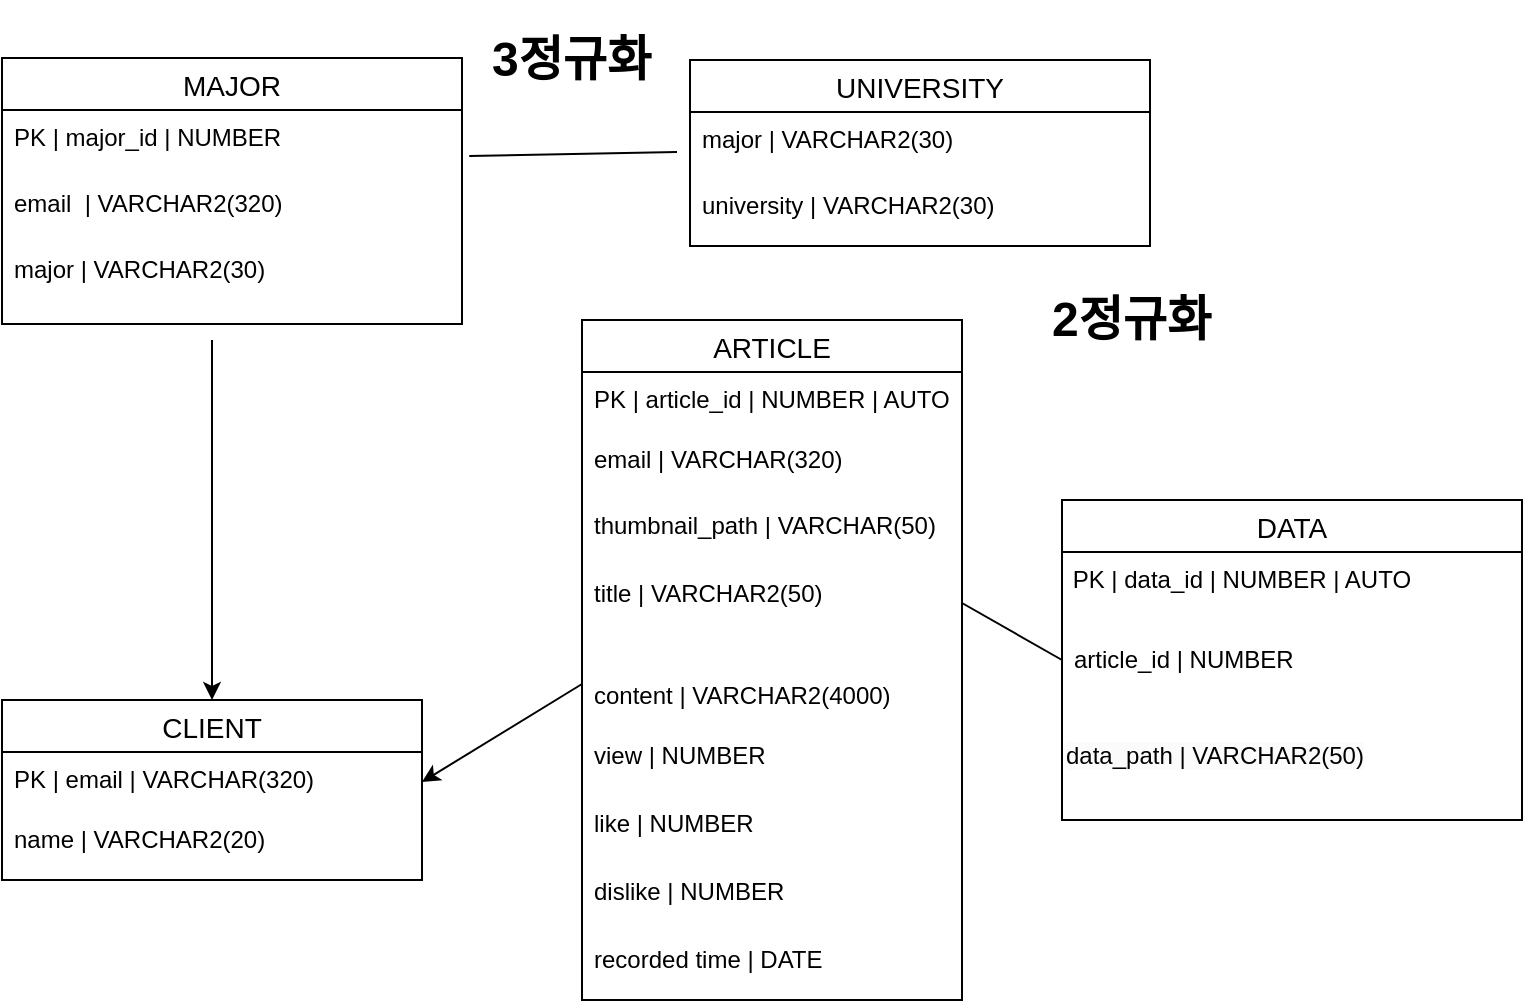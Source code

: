 <mxfile version="22.1.4" type="github">
  <diagram name="페이지-1" id="d6vBU8dQ3OIi_ZeA8_BH">
    <mxGraphModel dx="1050" dy="534" grid="1" gridSize="10" guides="1" tooltips="1" connect="1" arrows="1" fold="1" page="1" pageScale="1" pageWidth="827" pageHeight="1169" math="0" shadow="0">
      <root>
        <mxCell id="0" />
        <mxCell id="1" parent="0" />
        <mxCell id="alfVSQqw5zvKO4nv5Tz3-42" value="CLIENT" style="swimlane;fontStyle=0;childLayout=stackLayout;horizontal=1;startSize=26;horizontalStack=0;resizeParent=1;resizeParentMax=0;resizeLast=0;collapsible=1;marginBottom=0;align=center;fontSize=14;" parent="1" vertex="1">
          <mxGeometry x="70" y="350" width="210" height="90" as="geometry" />
        </mxCell>
        <mxCell id="alfVSQqw5zvKO4nv5Tz3-44" value="PK | email | VARCHAR(320)" style="text;strokeColor=none;fillColor=none;spacingLeft=4;spacingRight=4;overflow=hidden;rotatable=0;points=[[0,0.5],[1,0.5]];portConstraint=eastwest;fontSize=12;whiteSpace=wrap;html=1;" parent="alfVSQqw5zvKO4nv5Tz3-42" vertex="1">
          <mxGeometry y="26" width="210" height="30" as="geometry" />
        </mxCell>
        <mxCell id="QD3MnkhuZayKxs5UsDuF-3" value="name | VARCHAR2(20)" style="text;strokeColor=none;fillColor=none;spacingLeft=4;spacingRight=4;overflow=hidden;rotatable=0;points=[[0,0.5],[1,0.5]];portConstraint=eastwest;fontSize=12;whiteSpace=wrap;html=1;" parent="alfVSQqw5zvKO4nv5Tz3-42" vertex="1">
          <mxGeometry y="56" width="210" height="34" as="geometry" />
        </mxCell>
        <mxCell id="alfVSQqw5zvKO4nv5Tz3-58" value="ARTICLE" style="swimlane;fontStyle=0;childLayout=stackLayout;horizontal=1;startSize=26;horizontalStack=0;resizeParent=1;resizeParentMax=0;resizeLast=0;collapsible=1;marginBottom=0;align=center;fontSize=14;" parent="1" vertex="1">
          <mxGeometry x="360" y="160" width="190" height="340" as="geometry" />
        </mxCell>
        <mxCell id="alfVSQqw5zvKO4nv5Tz3-60" value="PK | article_id | NUMBER | AUTO" style="text;strokeColor=none;fillColor=none;spacingLeft=4;spacingRight=4;overflow=hidden;rotatable=0;points=[[0,0.5],[1,0.5]];portConstraint=eastwest;fontSize=12;whiteSpace=wrap;html=1;" parent="alfVSQqw5zvKO4nv5Tz3-58" vertex="1">
          <mxGeometry y="26" width="190" height="30" as="geometry" />
        </mxCell>
        <mxCell id="alfVSQqw5zvKO4nv5Tz3-59" value="email | VARCHAR(320)" style="text;strokeColor=none;fillColor=none;spacingLeft=4;spacingRight=4;overflow=hidden;rotatable=0;points=[[0,0.5],[1,0.5]];portConstraint=eastwest;fontSize=12;whiteSpace=wrap;html=1;" parent="alfVSQqw5zvKO4nv5Tz3-58" vertex="1">
          <mxGeometry y="56" width="190" height="33" as="geometry" />
        </mxCell>
        <mxCell id="uUUG_a216R064YyXESs9-3" value="thumbnail_path | VARCHAR(50)" style="text;strokeColor=none;fillColor=none;spacingLeft=4;spacingRight=4;overflow=hidden;rotatable=0;points=[[0,0.5],[1,0.5]];portConstraint=eastwest;fontSize=12;whiteSpace=wrap;html=1;" vertex="1" parent="alfVSQqw5zvKO4nv5Tz3-58">
          <mxGeometry y="89" width="190" height="34" as="geometry" />
        </mxCell>
        <mxCell id="alfVSQqw5zvKO4nv5Tz3-61" value="title | VARCHAR2(50)" style="text;strokeColor=none;fillColor=none;spacingLeft=4;spacingRight=4;overflow=hidden;rotatable=0;points=[[0,0.5],[1,0.5]];portConstraint=eastwest;fontSize=12;whiteSpace=wrap;html=1;" parent="alfVSQqw5zvKO4nv5Tz3-58" vertex="1">
          <mxGeometry y="123" width="190" height="37" as="geometry" />
        </mxCell>
        <mxCell id="alfVSQqw5zvKO4nv5Tz3-62" value="&lt;br&gt;content | VARCHAR2(4000)" style="text;strokeColor=none;fillColor=none;spacingLeft=4;spacingRight=4;overflow=hidden;rotatable=0;points=[[0,0.5],[1,0.5]];portConstraint=eastwest;fontSize=12;whiteSpace=wrap;html=1;" parent="alfVSQqw5zvKO4nv5Tz3-58" vertex="1">
          <mxGeometry y="160" width="190" height="44" as="geometry" />
        </mxCell>
        <mxCell id="QD3MnkhuZayKxs5UsDuF-1" value="view | NUMBER" style="text;strokeColor=none;fillColor=none;spacingLeft=4;spacingRight=4;overflow=hidden;rotatable=0;points=[[0,0.5],[1,0.5]];portConstraint=eastwest;fontSize=12;whiteSpace=wrap;html=1;" parent="alfVSQqw5zvKO4nv5Tz3-58" vertex="1">
          <mxGeometry y="204" width="190" height="34" as="geometry" />
        </mxCell>
        <mxCell id="uUUG_a216R064YyXESs9-4" value="like | NUMBER" style="text;strokeColor=none;fillColor=none;spacingLeft=4;spacingRight=4;overflow=hidden;rotatable=0;points=[[0,0.5],[1,0.5]];portConstraint=eastwest;fontSize=12;whiteSpace=wrap;html=1;" vertex="1" parent="alfVSQqw5zvKO4nv5Tz3-58">
          <mxGeometry y="238" width="190" height="34" as="geometry" />
        </mxCell>
        <mxCell id="uUUG_a216R064YyXESs9-13" value="dislike | NUMBER" style="text;strokeColor=none;fillColor=none;spacingLeft=4;spacingRight=4;overflow=hidden;rotatable=0;points=[[0,0.5],[1,0.5]];portConstraint=eastwest;fontSize=12;whiteSpace=wrap;html=1;" vertex="1" parent="alfVSQqw5zvKO4nv5Tz3-58">
          <mxGeometry y="272" width="190" height="34" as="geometry" />
        </mxCell>
        <mxCell id="uUUG_a216R064YyXESs9-2" value="recorded time&amp;nbsp;| DATE" style="text;strokeColor=none;fillColor=none;spacingLeft=4;spacingRight=4;overflow=hidden;rotatable=0;points=[[0,0.5],[1,0.5]];portConstraint=eastwest;fontSize=12;whiteSpace=wrap;html=1;" vertex="1" parent="alfVSQqw5zvKO4nv5Tz3-58">
          <mxGeometry y="306" width="190" height="34" as="geometry" />
        </mxCell>
        <mxCell id="alfVSQqw5zvKO4nv5Tz3-78" value="MAJOR" style="swimlane;fontStyle=0;childLayout=stackLayout;horizontal=1;startSize=26;horizontalStack=0;resizeParent=1;resizeParentMax=0;resizeLast=0;collapsible=1;marginBottom=0;align=center;fontSize=14;" parent="1" vertex="1">
          <mxGeometry x="70" y="29" width="230" height="133" as="geometry" />
        </mxCell>
        <mxCell id="QD3MnkhuZayKxs5UsDuF-19" value="PK | major_id | NUMBER" style="text;strokeColor=none;fillColor=none;spacingLeft=4;spacingRight=4;overflow=hidden;rotatable=0;points=[[0,0.5],[1,0.5]];portConstraint=eastwest;fontSize=12;whiteSpace=wrap;html=1;" parent="alfVSQqw5zvKO4nv5Tz3-78" vertex="1">
          <mxGeometry y="26" width="230" height="33" as="geometry" />
        </mxCell>
        <mxCell id="alfVSQqw5zvKO4nv5Tz3-81" value="email&amp;nbsp; | VARCHAR2(320)" style="text;strokeColor=none;fillColor=none;spacingLeft=4;spacingRight=4;overflow=hidden;rotatable=0;points=[[0,0.5],[1,0.5]];portConstraint=eastwest;fontSize=12;whiteSpace=wrap;html=1;" parent="alfVSQqw5zvKO4nv5Tz3-78" vertex="1">
          <mxGeometry y="59" width="230" height="33" as="geometry" />
        </mxCell>
        <mxCell id="alfVSQqw5zvKO4nv5Tz3-80" value="major | VARCHAR2(30)" style="text;strokeColor=none;fillColor=none;spacingLeft=4;spacingRight=4;overflow=hidden;rotatable=0;points=[[0,0.5],[1,0.5]];portConstraint=eastwest;fontSize=12;whiteSpace=wrap;html=1;" parent="alfVSQqw5zvKO4nv5Tz3-78" vertex="1">
          <mxGeometry y="92" width="230" height="41" as="geometry" />
        </mxCell>
        <mxCell id="sFbNHhDB6Lq2KN_EqUX_-7" value="&lt;h1&gt;3정규화&lt;/h1&gt;" style="text;html=1;strokeColor=none;fillColor=none;spacing=5;spacingTop=-20;whiteSpace=wrap;overflow=hidden;rounded=0;" parent="1" vertex="1">
          <mxGeometry x="310" y="10" width="130" height="66" as="geometry" />
        </mxCell>
        <mxCell id="sFbNHhDB6Lq2KN_EqUX_-8" value="&lt;h1&gt;2정규화&lt;/h1&gt;&lt;div&gt;부분 종속성인&amp;nbsp;&lt;/div&gt;" style="text;html=1;strokeColor=none;fillColor=none;spacing=5;spacingTop=-20;whiteSpace=wrap;overflow=hidden;rounded=0;" parent="1" vertex="1">
          <mxGeometry x="590" y="140" width="140" height="50" as="geometry" />
        </mxCell>
        <mxCell id="QD3MnkhuZayKxs5UsDuF-7" value="DATA" style="swimlane;fontStyle=0;childLayout=stackLayout;horizontal=1;startSize=26;horizontalStack=0;resizeParent=1;resizeParentMax=0;resizeLast=0;collapsible=1;marginBottom=0;align=center;fontSize=14;" parent="1" vertex="1">
          <mxGeometry x="600" y="250" width="230" height="160" as="geometry" />
        </mxCell>
        <mxCell id="QD3MnkhuZayKxs5UsDuF-10" value="&amp;nbsp;PK | data_id | NUMBER | AUTO" style="text;whiteSpace=wrap;html=1;" parent="QD3MnkhuZayKxs5UsDuF-7" vertex="1">
          <mxGeometry y="26" width="230" height="40" as="geometry" />
        </mxCell>
        <mxCell id="QD3MnkhuZayKxs5UsDuF-8" value="article_id | NUMBER" style="text;strokeColor=none;fillColor=none;spacingLeft=4;spacingRight=4;overflow=hidden;rotatable=0;points=[[0,0.5],[1,0.5]];portConstraint=eastwest;fontSize=12;whiteSpace=wrap;html=1;" parent="QD3MnkhuZayKxs5UsDuF-7" vertex="1">
          <mxGeometry y="66" width="230" height="34" as="geometry" />
        </mxCell>
        <mxCell id="QD3MnkhuZayKxs5UsDuF-11" value="&lt;br&gt;&lt;span style=&quot;color: rgb(0, 0, 0); font-family: Helvetica; font-size: 12px; font-style: normal; font-variant-ligatures: normal; font-variant-caps: normal; font-weight: 400; letter-spacing: normal; orphans: 2; text-align: left; text-indent: 0px; text-transform: none; widows: 2; word-spacing: 0px; -webkit-text-stroke-width: 0px; background-color: rgb(251, 251, 251); text-decoration-thickness: initial; text-decoration-style: initial; text-decoration-color: initial; float: none; display: inline !important;&quot;&gt;data_path | VARCHAR2(50)&lt;/span&gt;" style="text;whiteSpace=wrap;html=1;" parent="QD3MnkhuZayKxs5UsDuF-7" vertex="1">
          <mxGeometry y="100" width="230" height="60" as="geometry" />
        </mxCell>
        <mxCell id="QD3MnkhuZayKxs5UsDuF-12" value="" style="endArrow=none;html=1;rounded=0;entryX=0;entryY=0.5;entryDx=0;entryDy=0;exitX=1;exitY=0.5;exitDx=0;exitDy=0;" parent="1" source="alfVSQqw5zvKO4nv5Tz3-61" target="QD3MnkhuZayKxs5UsDuF-7" edge="1">
          <mxGeometry width="50" height="50" relative="1" as="geometry">
            <mxPoint x="280" y="460" as="sourcePoint" />
            <mxPoint x="330" y="410" as="targetPoint" />
          </mxGeometry>
        </mxCell>
        <mxCell id="QD3MnkhuZayKxs5UsDuF-15" value="UNIVERSITY" style="swimlane;fontStyle=0;childLayout=stackLayout;horizontal=1;startSize=26;horizontalStack=0;resizeParent=1;resizeParentMax=0;resizeLast=0;collapsible=1;marginBottom=0;align=center;fontSize=14;" parent="1" vertex="1">
          <mxGeometry x="414" y="30" width="230" height="93" as="geometry" />
        </mxCell>
        <mxCell id="QD3MnkhuZayKxs5UsDuF-17" value="major | VARCHAR2(30)" style="text;strokeColor=none;fillColor=none;spacingLeft=4;spacingRight=4;overflow=hidden;rotatable=0;points=[[0,0.5],[1,0.5]];portConstraint=eastwest;fontSize=12;whiteSpace=wrap;html=1;" parent="QD3MnkhuZayKxs5UsDuF-15" vertex="1">
          <mxGeometry y="26" width="230" height="33" as="geometry" />
        </mxCell>
        <mxCell id="QD3MnkhuZayKxs5UsDuF-16" value="university | VARCHAR2(30)" style="text;strokeColor=none;fillColor=none;spacingLeft=4;spacingRight=4;overflow=hidden;rotatable=0;points=[[0,0.5],[1,0.5]];portConstraint=eastwest;fontSize=12;whiteSpace=wrap;html=1;" parent="QD3MnkhuZayKxs5UsDuF-15" vertex="1">
          <mxGeometry y="59" width="230" height="34" as="geometry" />
        </mxCell>
        <mxCell id="QD3MnkhuZayKxs5UsDuF-18" value="" style="endArrow=none;html=1;rounded=0;entryX=0.75;entryY=1;entryDx=0;entryDy=0;exitX=-0.049;exitY=1.03;exitDx=0;exitDy=0;exitPerimeter=0;" parent="1" source="sFbNHhDB6Lq2KN_EqUX_-7" target="sFbNHhDB6Lq2KN_EqUX_-7" edge="1">
          <mxGeometry width="50" height="50" relative="1" as="geometry">
            <mxPoint x="250" y="260" as="sourcePoint" />
            <mxPoint x="300" y="210" as="targetPoint" />
          </mxGeometry>
        </mxCell>
        <mxCell id="uUUG_a216R064YyXESs9-11" value="" style="endArrow=classic;html=1;rounded=0;entryX=1;entryY=0.5;entryDx=0;entryDy=0;exitX=0;exitY=0.5;exitDx=0;exitDy=0;" edge="1" parent="1" source="alfVSQqw5zvKO4nv5Tz3-62" target="alfVSQqw5zvKO4nv5Tz3-44">
          <mxGeometry width="50" height="50" relative="1" as="geometry">
            <mxPoint x="360" y="330" as="sourcePoint" />
            <mxPoint x="430" y="260" as="targetPoint" />
          </mxGeometry>
        </mxCell>
        <mxCell id="uUUG_a216R064YyXESs9-12" value="" style="endArrow=classic;html=1;rounded=0;entryX=0.5;entryY=0;entryDx=0;entryDy=0;" edge="1" parent="1" target="alfVSQqw5zvKO4nv5Tz3-42">
          <mxGeometry width="50" height="50" relative="1" as="geometry">
            <mxPoint x="175" y="170" as="sourcePoint" />
            <mxPoint x="430" y="260" as="targetPoint" />
          </mxGeometry>
        </mxCell>
      </root>
    </mxGraphModel>
  </diagram>
</mxfile>
